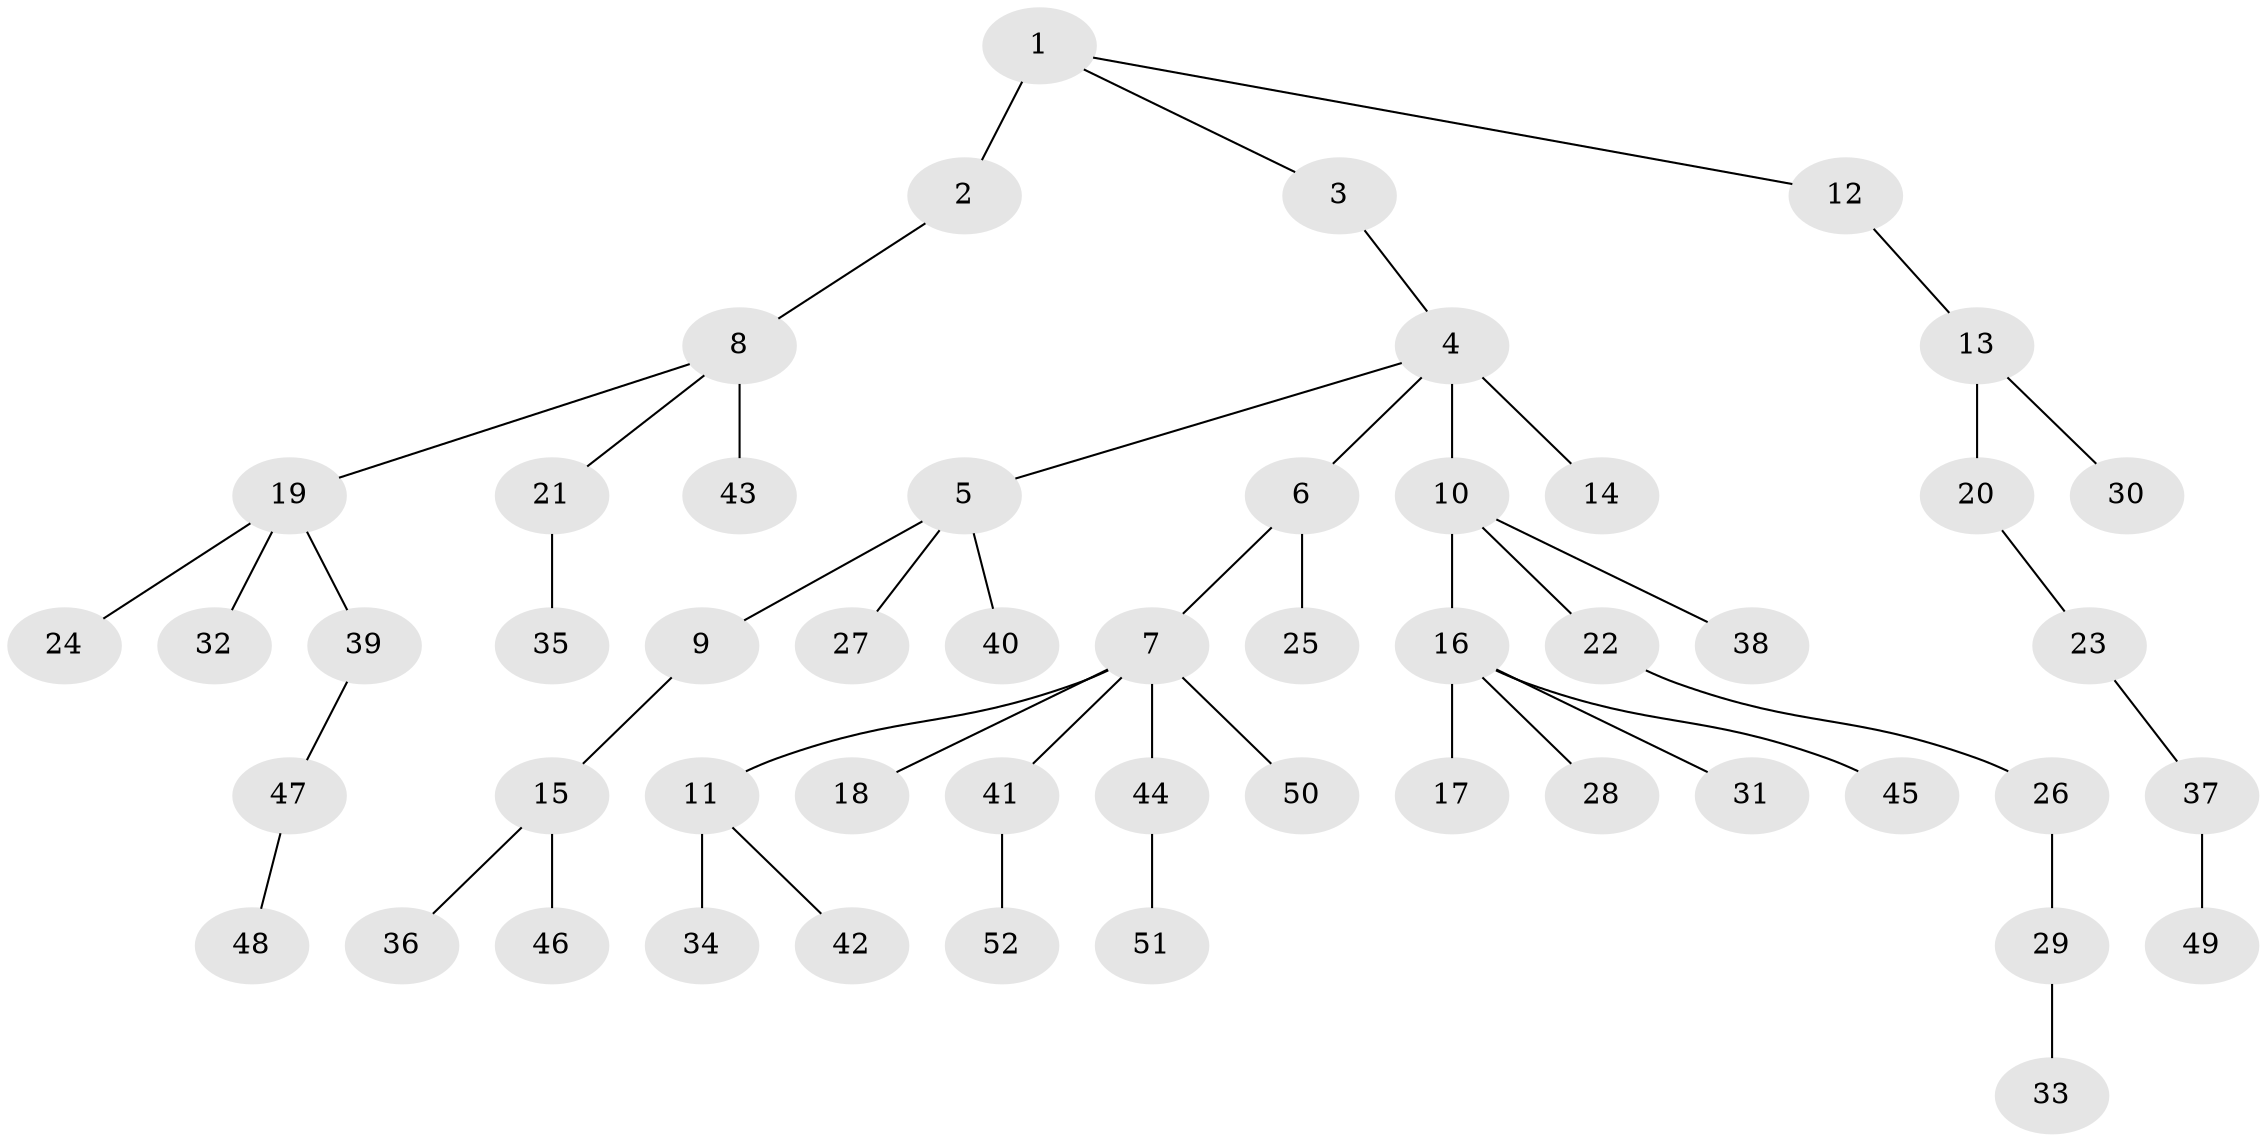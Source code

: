 // original degree distribution, {6: 0.031007751937984496, 3: 0.17829457364341086, 8: 0.015503875968992248, 5: 0.007751937984496124, 1: 0.49612403100775193, 2: 0.24031007751937986, 4: 0.031007751937984496}
// Generated by graph-tools (version 1.1) at 2025/51/03/04/25 22:51:34]
// undirected, 52 vertices, 51 edges
graph export_dot {
  node [color=gray90,style=filled];
  1;
  2;
  3;
  4;
  5;
  6;
  7;
  8;
  9;
  10;
  11;
  12;
  13;
  14;
  15;
  16;
  17;
  18;
  19;
  20;
  21;
  22;
  23;
  24;
  25;
  26;
  27;
  28;
  29;
  30;
  31;
  32;
  33;
  34;
  35;
  36;
  37;
  38;
  39;
  40;
  41;
  42;
  43;
  44;
  45;
  46;
  47;
  48;
  49;
  50;
  51;
  52;
  1 -- 2 [weight=2.0];
  1 -- 3 [weight=1.0];
  1 -- 12 [weight=1.0];
  2 -- 8 [weight=2.0];
  3 -- 4 [weight=1.0];
  4 -- 5 [weight=1.0];
  4 -- 6 [weight=1.0];
  4 -- 10 [weight=3.0];
  4 -- 14 [weight=1.0];
  5 -- 9 [weight=1.0];
  5 -- 27 [weight=1.0];
  5 -- 40 [weight=1.0];
  6 -- 7 [weight=1.0];
  6 -- 25 [weight=1.0];
  7 -- 11 [weight=1.0];
  7 -- 18 [weight=1.0];
  7 -- 41 [weight=1.0];
  7 -- 44 [weight=1.0];
  7 -- 50 [weight=1.0];
  8 -- 19 [weight=1.0];
  8 -- 21 [weight=1.0];
  8 -- 43 [weight=1.0];
  9 -- 15 [weight=1.0];
  10 -- 16 [weight=1.0];
  10 -- 22 [weight=1.0];
  10 -- 38 [weight=1.0];
  11 -- 34 [weight=1.0];
  11 -- 42 [weight=1.0];
  12 -- 13 [weight=1.0];
  13 -- 20 [weight=1.0];
  13 -- 30 [weight=1.0];
  15 -- 36 [weight=1.0];
  15 -- 46 [weight=1.0];
  16 -- 17 [weight=2.0];
  16 -- 28 [weight=1.0];
  16 -- 31 [weight=1.0];
  16 -- 45 [weight=1.0];
  19 -- 24 [weight=1.0];
  19 -- 32 [weight=1.0];
  19 -- 39 [weight=1.0];
  20 -- 23 [weight=1.0];
  21 -- 35 [weight=2.0];
  22 -- 26 [weight=1.0];
  23 -- 37 [weight=1.0];
  26 -- 29 [weight=1.0];
  29 -- 33 [weight=1.0];
  37 -- 49 [weight=1.0];
  39 -- 47 [weight=1.0];
  41 -- 52 [weight=1.0];
  44 -- 51 [weight=1.0];
  47 -- 48 [weight=1.0];
}
